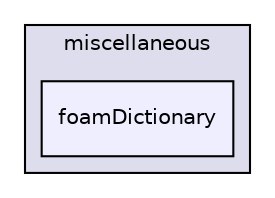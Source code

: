 digraph "applications/utilities/miscellaneous/foamDictionary" {
  bgcolor=transparent;
  compound=true
  node [ fontsize="10", fontname="Helvetica"];
  edge [ labelfontsize="10", labelfontname="Helvetica"];
  subgraph clusterdir_3210494cbdf79b7f44b411965daadab0 {
    graph [ bgcolor="#ddddee", pencolor="black", label="miscellaneous" fontname="Helvetica", fontsize="10", URL="dir_3210494cbdf79b7f44b411965daadab0.html"]
  dir_8bb5a17e47d892a2980f5223b8b60721 [shape=box, label="foamDictionary", style="filled", fillcolor="#eeeeff", pencolor="black", URL="dir_8bb5a17e47d892a2980f5223b8b60721.html"];
  }
}
